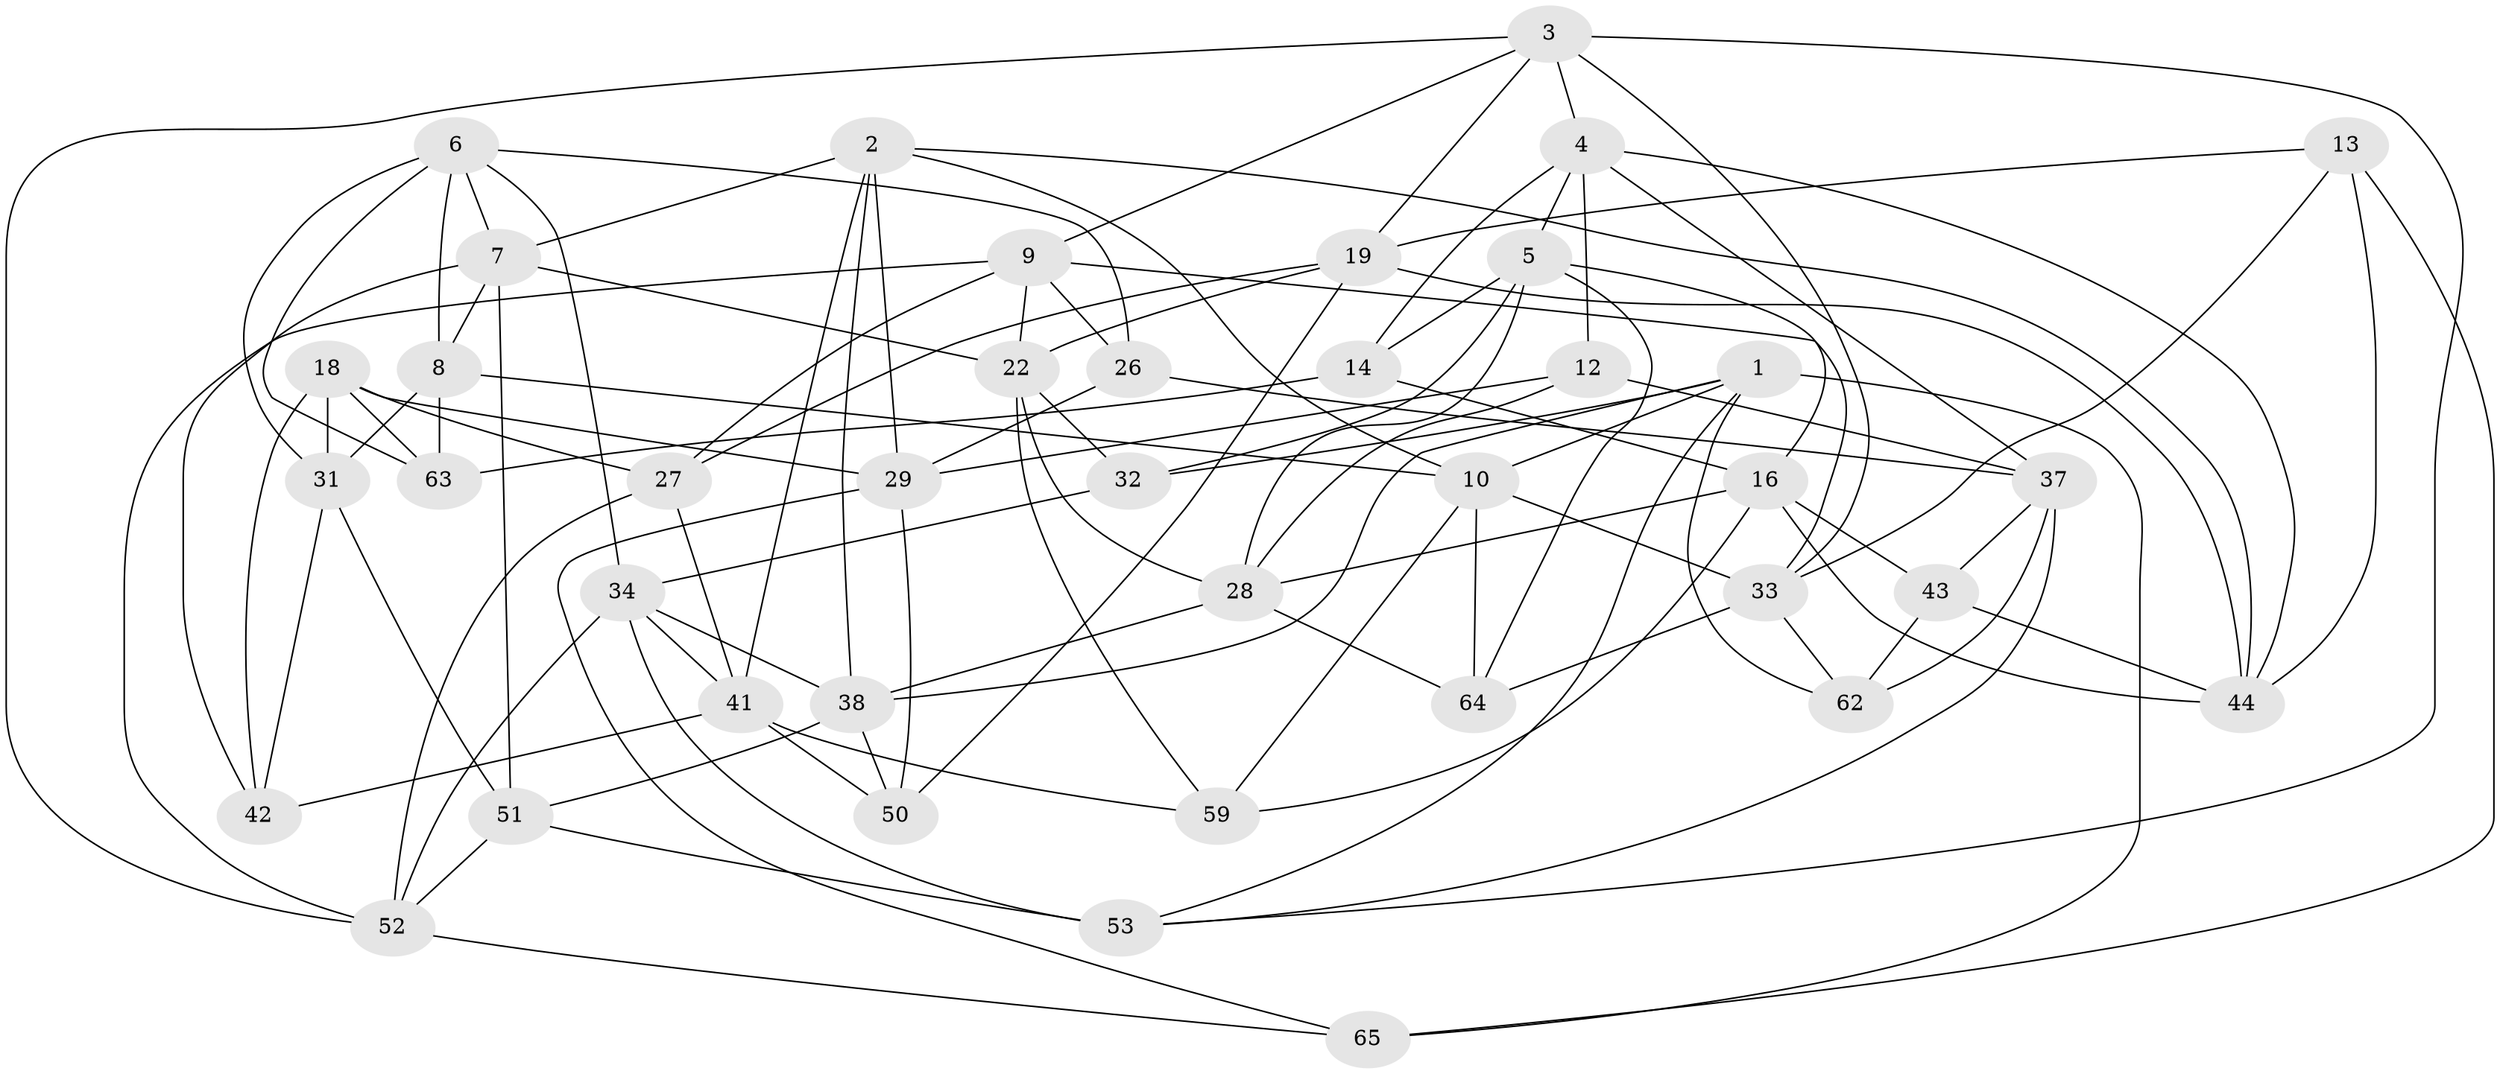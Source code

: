// Generated by graph-tools (version 1.1) at 2025/24/03/03/25 07:24:28]
// undirected, 40 vertices, 104 edges
graph export_dot {
graph [start="1"]
  node [color=gray90,style=filled];
  1 [super="+21"];
  2 [super="+20"];
  3 [super="+17"];
  4 [super="+15"];
  5 [super="+35"];
  6 [super="+54"];
  7 [super="+40"];
  8 [super="+11"];
  9 [super="+23"];
  10 [super="+24"];
  12;
  13;
  14;
  16 [super="+47"];
  18 [super="+45"];
  19 [super="+46"];
  22 [super="+25"];
  26;
  27 [super="+48"];
  28 [super="+30"];
  29 [super="+56"];
  31 [super="+36"];
  32;
  33 [super="+49"];
  34 [super="+58"];
  37 [super="+57"];
  38 [super="+39"];
  41 [super="+66"];
  42;
  43;
  44 [super="+61"];
  50;
  51 [super="+60"];
  52 [super="+55"];
  53 [super="+67"];
  59;
  62;
  63;
  64;
  65;
  1 -- 10;
  1 -- 53;
  1 -- 62;
  1 -- 32;
  1 -- 65;
  1 -- 38;
  2 -- 29;
  2 -- 44;
  2 -- 10;
  2 -- 41;
  2 -- 38;
  2 -- 7;
  3 -- 4;
  3 -- 9;
  3 -- 33;
  3 -- 53;
  3 -- 19;
  3 -- 52;
  4 -- 5;
  4 -- 37;
  4 -- 12;
  4 -- 14;
  4 -- 44;
  5 -- 14;
  5 -- 32;
  5 -- 16;
  5 -- 64;
  5 -- 28;
  6 -- 26;
  6 -- 34;
  6 -- 31;
  6 -- 8;
  6 -- 63;
  6 -- 7;
  7 -- 42;
  7 -- 22;
  7 -- 8;
  7 -- 51;
  8 -- 63;
  8 -- 31 [weight=2];
  8 -- 10;
  9 -- 52;
  9 -- 26;
  9 -- 22;
  9 -- 33;
  9 -- 27;
  10 -- 33;
  10 -- 64;
  10 -- 59;
  12 -- 29;
  12 -- 37;
  12 -- 28;
  13 -- 44;
  13 -- 65;
  13 -- 19;
  13 -- 33;
  14 -- 63;
  14 -- 16;
  16 -- 43;
  16 -- 59;
  16 -- 44;
  16 -- 28;
  18 -- 29;
  18 -- 31;
  18 -- 27 [weight=2];
  18 -- 42;
  18 -- 63;
  19 -- 44;
  19 -- 27;
  19 -- 50;
  19 -- 22;
  22 -- 59;
  22 -- 32;
  22 -- 28;
  26 -- 29;
  26 -- 37;
  27 -- 52;
  27 -- 41;
  28 -- 64;
  28 -- 38;
  29 -- 65;
  29 -- 50;
  31 -- 42;
  31 -- 51;
  32 -- 34;
  33 -- 62;
  33 -- 64;
  34 -- 53;
  34 -- 52;
  34 -- 38;
  34 -- 41;
  37 -- 43;
  37 -- 53;
  37 -- 62;
  38 -- 50;
  38 -- 51;
  41 -- 59;
  41 -- 50;
  41 -- 42;
  43 -- 44;
  43 -- 62;
  51 -- 53 [weight=2];
  51 -- 52;
  52 -- 65;
}
